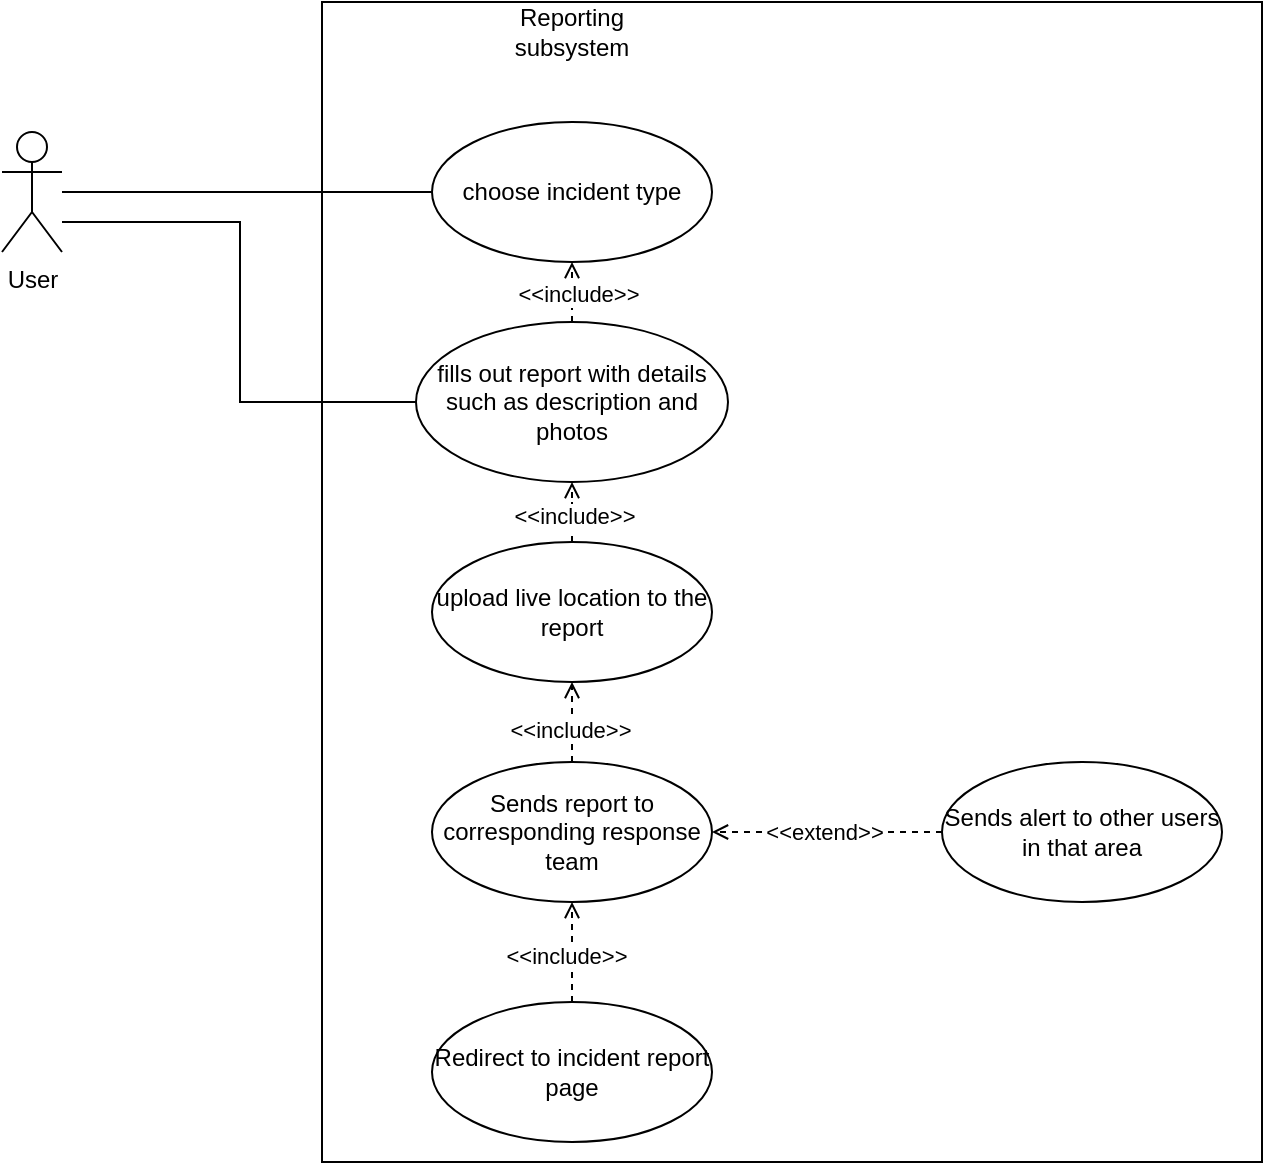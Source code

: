 <mxfile version="26.1.1">
  <diagram name="Page-1" id="vcaNRCK39FcBLp1qmmRz">
    <mxGraphModel dx="1050" dy="558" grid="1" gridSize="10" guides="1" tooltips="1" connect="1" arrows="1" fold="1" page="1" pageScale="1" pageWidth="827" pageHeight="1169" math="0" shadow="0">
      <root>
        <mxCell id="0" />
        <mxCell id="1" parent="0" />
        <mxCell id="sEr-CS446hN8R4enNYc5-24" value="" style="rounded=0;whiteSpace=wrap;html=1;" parent="1" vertex="1">
          <mxGeometry x="230" y="10" width="470" height="580" as="geometry" />
        </mxCell>
        <mxCell id="sEr-CS446hN8R4enNYc5-2" value="Reporting subsystem" style="text;html=1;align=center;verticalAlign=middle;whiteSpace=wrap;rounded=0;" parent="1" vertex="1">
          <mxGeometry x="325" y="10" width="60" height="30" as="geometry" />
        </mxCell>
        <mxCell id="sEr-CS446hN8R4enNYc5-26" style="edgeStyle=orthogonalEdgeStyle;rounded=0;orthogonalLoop=1;jettySize=auto;html=1;entryX=0;entryY=0.5;entryDx=0;entryDy=0;endArrow=none;startFill=0;" parent="1" source="sEr-CS446hN8R4enNYc5-3" target="sEr-CS446hN8R4enNYc5-25" edge="1">
          <mxGeometry relative="1" as="geometry" />
        </mxCell>
        <mxCell id="sEr-CS446hN8R4enNYc5-28" style="edgeStyle=orthogonalEdgeStyle;rounded=0;orthogonalLoop=1;jettySize=auto;html=1;entryX=0;entryY=0.5;entryDx=0;entryDy=0;endArrow=none;startFill=0;" parent="1" source="sEr-CS446hN8R4enNYc5-3" target="sEr-CS446hN8R4enNYc5-10" edge="1">
          <mxGeometry relative="1" as="geometry">
            <Array as="points">
              <mxPoint x="189" y="120" />
              <mxPoint x="189" y="210" />
            </Array>
          </mxGeometry>
        </mxCell>
        <mxCell id="sEr-CS446hN8R4enNYc5-3" value="&lt;div&gt;User&lt;/div&gt;&lt;div&gt;&lt;br&gt;&lt;/div&gt;" style="shape=umlActor;verticalLabelPosition=bottom;verticalAlign=top;html=1;outlineConnect=0;" parent="1" vertex="1">
          <mxGeometry x="70" y="75" width="30" height="60" as="geometry" />
        </mxCell>
        <mxCell id="sEr-CS446hN8R4enNYc5-11" value="" style="edgeStyle=orthogonalEdgeStyle;rounded=0;orthogonalLoop=1;jettySize=auto;html=1;dashed=1;endArrow=open;endFill=0;entryX=0.5;entryY=1;entryDx=0;entryDy=0;" parent="1" source="sEr-CS446hN8R4enNYc5-10" target="sEr-CS446hN8R4enNYc5-25" edge="1">
          <mxGeometry relative="1" as="geometry">
            <mxPoint x="414" y="150" as="targetPoint" />
          </mxGeometry>
        </mxCell>
        <mxCell id="sEr-CS446hN8R4enNYc5-13" value="&amp;lt;&amp;lt;include&amp;gt;&amp;gt;" style="edgeLabel;html=1;align=center;verticalAlign=middle;resizable=0;points=[];" parent="sEr-CS446hN8R4enNYc5-11" vertex="1" connectable="0">
          <mxGeometry x="0.36" y="-3" relative="1" as="geometry">
            <mxPoint as="offset" />
          </mxGeometry>
        </mxCell>
        <mxCell id="sEr-CS446hN8R4enNYc5-10" value="&lt;div&gt;fills out report with details such as description and photos&lt;/div&gt;" style="ellipse;whiteSpace=wrap;html=1;" parent="1" vertex="1">
          <mxGeometry x="277" y="170" width="156" height="80" as="geometry" />
        </mxCell>
        <mxCell id="sEr-CS446hN8R4enNYc5-17" value="" style="edgeStyle=orthogonalEdgeStyle;rounded=0;orthogonalLoop=1;jettySize=auto;html=1;dashed=1;endArrow=open;endFill=0;" parent="1" source="sEr-CS446hN8R4enNYc5-16" target="sEr-CS446hN8R4enNYc5-10" edge="1">
          <mxGeometry relative="1" as="geometry" />
        </mxCell>
        <mxCell id="sEr-CS446hN8R4enNYc5-18" value="&amp;lt;&amp;lt;include&amp;gt;&amp;gt;" style="edgeLabel;html=1;align=center;verticalAlign=middle;resizable=0;points=[];" parent="sEr-CS446hN8R4enNYc5-17" vertex="1" connectable="0">
          <mxGeometry x="0.32" y="-1" relative="1" as="geometry">
            <mxPoint as="offset" />
          </mxGeometry>
        </mxCell>
        <mxCell id="sEr-CS446hN8R4enNYc5-16" value="upload live location to the report" style="ellipse;whiteSpace=wrap;html=1;" parent="1" vertex="1">
          <mxGeometry x="285" y="280" width="140" height="70" as="geometry" />
        </mxCell>
        <mxCell id="sEr-CS446hN8R4enNYc5-25" value="&lt;div&gt;choose incident type&lt;/div&gt;" style="ellipse;whiteSpace=wrap;html=1;" parent="1" vertex="1">
          <mxGeometry x="285" y="70" width="140" height="70" as="geometry" />
        </mxCell>
        <mxCell id="puhgBUqf-_NOQKSASlPI-2" value="" style="edgeStyle=orthogonalEdgeStyle;rounded=0;orthogonalLoop=1;jettySize=auto;html=1;dashed=1;endArrow=open;endFill=0;" parent="1" source="puhgBUqf-_NOQKSASlPI-1" target="sEr-CS446hN8R4enNYc5-16" edge="1">
          <mxGeometry relative="1" as="geometry" />
        </mxCell>
        <mxCell id="puhgBUqf-_NOQKSASlPI-3" value="&amp;lt;&amp;lt;include&amp;gt;&amp;gt;" style="edgeLabel;html=1;align=center;verticalAlign=middle;resizable=0;points=[];" parent="puhgBUqf-_NOQKSASlPI-2" vertex="1" connectable="0">
          <mxGeometry x="-0.2" y="1" relative="1" as="geometry">
            <mxPoint as="offset" />
          </mxGeometry>
        </mxCell>
        <mxCell id="puhgBUqf-_NOQKSASlPI-1" value="Sends report to corresponding response team" style="ellipse;whiteSpace=wrap;html=1;" parent="1" vertex="1">
          <mxGeometry x="285" y="390" width="140" height="70" as="geometry" />
        </mxCell>
        <mxCell id="puhgBUqf-_NOQKSASlPI-5" value="" style="edgeStyle=orthogonalEdgeStyle;rounded=0;orthogonalLoop=1;jettySize=auto;html=1;dashed=1;endArrow=open;endFill=0;" parent="1" source="puhgBUqf-_NOQKSASlPI-4" target="puhgBUqf-_NOQKSASlPI-1" edge="1">
          <mxGeometry relative="1" as="geometry" />
        </mxCell>
        <mxCell id="puhgBUqf-_NOQKSASlPI-7" value="&amp;lt;&amp;lt;extend&amp;gt;&amp;gt;" style="edgeLabel;html=1;align=center;verticalAlign=middle;resizable=0;points=[];" parent="puhgBUqf-_NOQKSASlPI-5" vertex="1" connectable="0">
          <mxGeometry x="0.35" relative="1" as="geometry">
            <mxPoint x="18" as="offset" />
          </mxGeometry>
        </mxCell>
        <mxCell id="puhgBUqf-_NOQKSASlPI-4" value="Sends alert to other users in that area" style="ellipse;whiteSpace=wrap;html=1;" parent="1" vertex="1">
          <mxGeometry x="540" y="390" width="140" height="70" as="geometry" />
        </mxCell>
        <mxCell id="puhgBUqf-_NOQKSASlPI-9" value="" style="edgeStyle=orthogonalEdgeStyle;rounded=0;orthogonalLoop=1;jettySize=auto;html=1;dashed=1;endArrow=open;endFill=0;" parent="1" source="puhgBUqf-_NOQKSASlPI-8" target="puhgBUqf-_NOQKSASlPI-1" edge="1">
          <mxGeometry relative="1" as="geometry" />
        </mxCell>
        <mxCell id="puhgBUqf-_NOQKSASlPI-11" value="&amp;lt;&amp;lt;include&amp;gt;&amp;gt;" style="edgeLabel;html=1;align=center;verticalAlign=middle;resizable=0;points=[];" parent="puhgBUqf-_NOQKSASlPI-9" vertex="1" connectable="0">
          <mxGeometry x="-0.08" y="3" relative="1" as="geometry">
            <mxPoint as="offset" />
          </mxGeometry>
        </mxCell>
        <mxCell id="puhgBUqf-_NOQKSASlPI-8" value="Redirect to incident report page" style="ellipse;whiteSpace=wrap;html=1;" parent="1" vertex="1">
          <mxGeometry x="285" y="510" width="140" height="70" as="geometry" />
        </mxCell>
      </root>
    </mxGraphModel>
  </diagram>
</mxfile>
